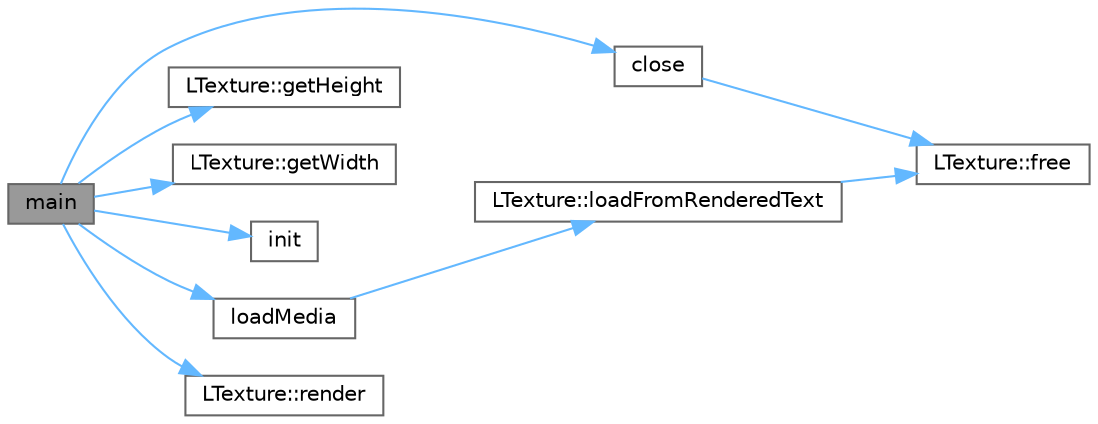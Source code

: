 digraph "main"
{
 // LATEX_PDF_SIZE
  bgcolor="transparent";
  edge [fontname=Helvetica,fontsize=10,labelfontname=Helvetica,labelfontsize=10];
  node [fontname=Helvetica,fontsize=10,shape=box,height=0.2,width=0.4];
  rankdir="LR";
  Node1 [id="Node000001",label="main",height=0.2,width=0.4,color="gray40", fillcolor="grey60", style="filled", fontcolor="black",tooltip=" "];
  Node1 -> Node2 [id="edge1_Node000001_Node000002",color="steelblue1",style="solid",tooltip=" "];
  Node2 [id="Node000002",label="close",height=0.2,width=0.4,color="grey40", fillcolor="white", style="filled",URL="$16__true__type__fonts_8cpp.html#a5ae591df94fc66ccb85cbb6565368bca",tooltip=" "];
  Node2 -> Node3 [id="edge2_Node000002_Node000003",color="steelblue1",style="solid",tooltip=" "];
  Node3 [id="Node000003",label="LTexture::free",height=0.2,width=0.4,color="grey40", fillcolor="white", style="filled",URL="$class_l_texture.html#abef558f0b920270079925548a3976a06",tooltip=" "];
  Node1 -> Node4 [id="edge3_Node000001_Node000004",color="steelblue1",style="solid",tooltip=" "];
  Node4 [id="Node000004",label="LTexture::getHeight",height=0.2,width=0.4,color="grey40", fillcolor="white", style="filled",URL="$class_l_texture.html#a277f45af3dae7e35ca846a527039e59a",tooltip=" "];
  Node1 -> Node5 [id="edge4_Node000001_Node000005",color="steelblue1",style="solid",tooltip=" "];
  Node5 [id="Node000005",label="LTexture::getWidth",height=0.2,width=0.4,color="grey40", fillcolor="white", style="filled",URL="$class_l_texture.html#a542c1f81d98fd5659a04eb394d61a879",tooltip=" "];
  Node1 -> Node6 [id="edge5_Node000001_Node000006",color="steelblue1",style="solid",tooltip=" "];
  Node6 [id="Node000006",label="init",height=0.2,width=0.4,color="grey40", fillcolor="white", style="filled",URL="$16__true__type__fonts_8cpp.html#aee8048628ff2b5c026c9e15acdcaacb8",tooltip=" "];
  Node1 -> Node7 [id="edge6_Node000001_Node000007",color="steelblue1",style="solid",tooltip=" "];
  Node7 [id="Node000007",label="loadMedia",height=0.2,width=0.4,color="grey40", fillcolor="white", style="filled",URL="$16__true__type__fonts_8cpp.html#a24b0babc7c151f85567092a4c13fa743",tooltip=" "];
  Node7 -> Node8 [id="edge7_Node000007_Node000008",color="steelblue1",style="solid",tooltip=" "];
  Node8 [id="Node000008",label="LTexture::loadFromRenderedText",height=0.2,width=0.4,color="grey40", fillcolor="white", style="filled",URL="$class_l_texture.html#af0ea348d6f108c45372fc5ec5b9296bc",tooltip=" "];
  Node8 -> Node3 [id="edge8_Node000008_Node000003",color="steelblue1",style="solid",tooltip=" "];
  Node1 -> Node9 [id="edge9_Node000001_Node000009",color="steelblue1",style="solid",tooltip=" "];
  Node9 [id="Node000009",label="LTexture::render",height=0.2,width=0.4,color="grey40", fillcolor="white", style="filled",URL="$class_l_texture.html#af0d1f2a1562a976acc795f39e813fe95",tooltip=" "];
}
